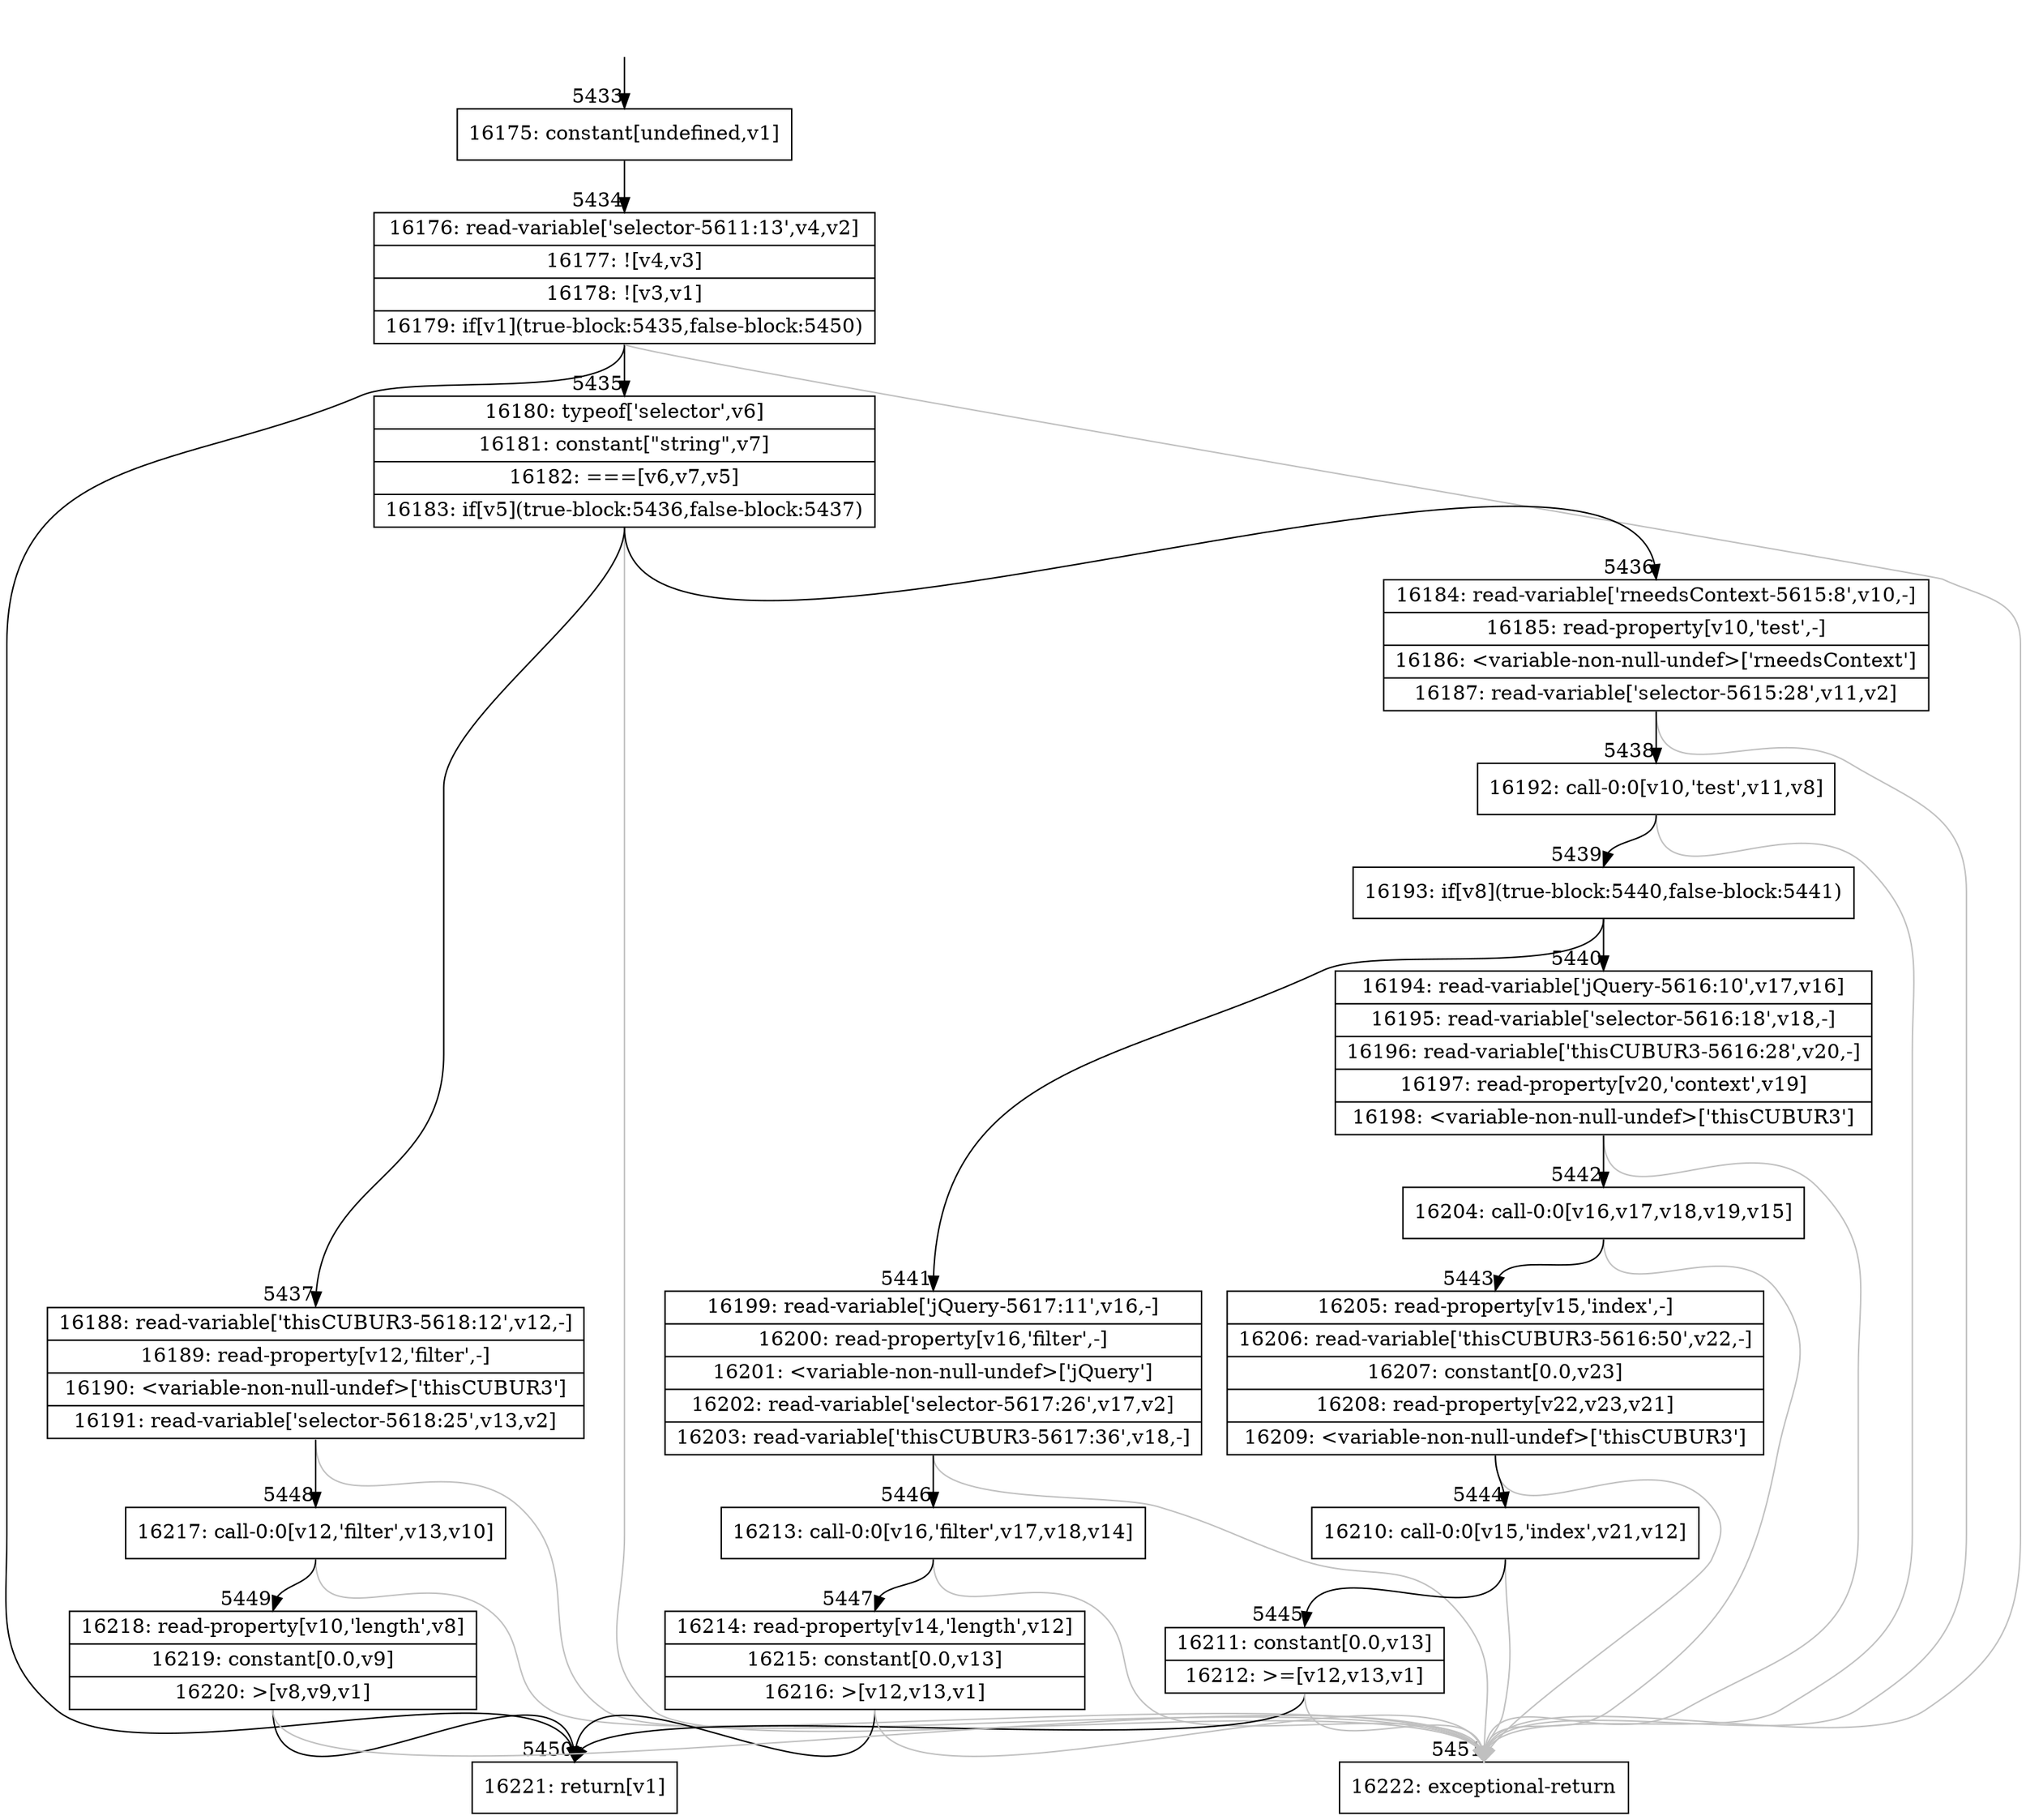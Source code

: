 digraph {
rankdir="TD"
BB_entry344[shape=none,label=""];
BB_entry344 -> BB5433 [tailport=s, headport=n, headlabel="    5433"]
BB5433 [shape=record label="{16175: constant[undefined,v1]}" ] 
BB5433 -> BB5434 [tailport=s, headport=n, headlabel="      5434"]
BB5434 [shape=record label="{16176: read-variable['selector-5611:13',v4,v2]|16177: ![v4,v3]|16178: ![v3,v1]|16179: if[v1](true-block:5435,false-block:5450)}" ] 
BB5434 -> BB5450 [tailport=s, headport=n, headlabel="      5450"]
BB5434 -> BB5435 [tailport=s, headport=n, headlabel="      5435"]
BB5434 -> BB5451 [tailport=s, headport=n, color=gray, headlabel="      5451"]
BB5435 [shape=record label="{16180: typeof['selector',v6]|16181: constant[\"string\",v7]|16182: ===[v6,v7,v5]|16183: if[v5](true-block:5436,false-block:5437)}" ] 
BB5435 -> BB5436 [tailport=s, headport=n, headlabel="      5436"]
BB5435 -> BB5437 [tailport=s, headport=n, headlabel="      5437"]
BB5435 -> BB5451 [tailport=s, headport=n, color=gray]
BB5436 [shape=record label="{16184: read-variable['rneedsContext-5615:8',v10,-]|16185: read-property[v10,'test',-]|16186: \<variable-non-null-undef\>['rneedsContext']|16187: read-variable['selector-5615:28',v11,v2]}" ] 
BB5436 -> BB5438 [tailport=s, headport=n, headlabel="      5438"]
BB5436 -> BB5451 [tailport=s, headport=n, color=gray]
BB5437 [shape=record label="{16188: read-variable['thisCUBUR3-5618:12',v12,-]|16189: read-property[v12,'filter',-]|16190: \<variable-non-null-undef\>['thisCUBUR3']|16191: read-variable['selector-5618:25',v13,v2]}" ] 
BB5437 -> BB5448 [tailport=s, headport=n, headlabel="      5448"]
BB5437 -> BB5451 [tailport=s, headport=n, color=gray]
BB5438 [shape=record label="{16192: call-0:0[v10,'test',v11,v8]}" ] 
BB5438 -> BB5439 [tailport=s, headport=n, headlabel="      5439"]
BB5438 -> BB5451 [tailport=s, headport=n, color=gray]
BB5439 [shape=record label="{16193: if[v8](true-block:5440,false-block:5441)}" ] 
BB5439 -> BB5440 [tailport=s, headport=n, headlabel="      5440"]
BB5439 -> BB5441 [tailport=s, headport=n, headlabel="      5441"]
BB5440 [shape=record label="{16194: read-variable['jQuery-5616:10',v17,v16]|16195: read-variable['selector-5616:18',v18,-]|16196: read-variable['thisCUBUR3-5616:28',v20,-]|16197: read-property[v20,'context',v19]|16198: \<variable-non-null-undef\>['thisCUBUR3']}" ] 
BB5440 -> BB5442 [tailport=s, headport=n, headlabel="      5442"]
BB5440 -> BB5451 [tailport=s, headport=n, color=gray]
BB5441 [shape=record label="{16199: read-variable['jQuery-5617:11',v16,-]|16200: read-property[v16,'filter',-]|16201: \<variable-non-null-undef\>['jQuery']|16202: read-variable['selector-5617:26',v17,v2]|16203: read-variable['thisCUBUR3-5617:36',v18,-]}" ] 
BB5441 -> BB5446 [tailport=s, headport=n, headlabel="      5446"]
BB5441 -> BB5451 [tailport=s, headport=n, color=gray]
BB5442 [shape=record label="{16204: call-0:0[v16,v17,v18,v19,v15]}" ] 
BB5442 -> BB5443 [tailport=s, headport=n, headlabel="      5443"]
BB5442 -> BB5451 [tailport=s, headport=n, color=gray]
BB5443 [shape=record label="{16205: read-property[v15,'index',-]|16206: read-variable['thisCUBUR3-5616:50',v22,-]|16207: constant[0.0,v23]|16208: read-property[v22,v23,v21]|16209: \<variable-non-null-undef\>['thisCUBUR3']}" ] 
BB5443 -> BB5444 [tailport=s, headport=n, headlabel="      5444"]
BB5443 -> BB5451 [tailport=s, headport=n, color=gray]
BB5444 [shape=record label="{16210: call-0:0[v15,'index',v21,v12]}" ] 
BB5444 -> BB5445 [tailport=s, headport=n, headlabel="      5445"]
BB5444 -> BB5451 [tailport=s, headport=n, color=gray]
BB5445 [shape=record label="{16211: constant[0.0,v13]|16212: \>=[v12,v13,v1]}" ] 
BB5445 -> BB5450 [tailport=s, headport=n]
BB5445 -> BB5451 [tailport=s, headport=n, color=gray]
BB5446 [shape=record label="{16213: call-0:0[v16,'filter',v17,v18,v14]}" ] 
BB5446 -> BB5447 [tailport=s, headport=n, headlabel="      5447"]
BB5446 -> BB5451 [tailport=s, headport=n, color=gray]
BB5447 [shape=record label="{16214: read-property[v14,'length',v12]|16215: constant[0.0,v13]|16216: \>[v12,v13,v1]}" ] 
BB5447 -> BB5450 [tailport=s, headport=n]
BB5447 -> BB5451 [tailport=s, headport=n, color=gray]
BB5448 [shape=record label="{16217: call-0:0[v12,'filter',v13,v10]}" ] 
BB5448 -> BB5449 [tailport=s, headport=n, headlabel="      5449"]
BB5448 -> BB5451 [tailport=s, headport=n, color=gray]
BB5449 [shape=record label="{16218: read-property[v10,'length',v8]|16219: constant[0.0,v9]|16220: \>[v8,v9,v1]}" ] 
BB5449 -> BB5450 [tailport=s, headport=n]
BB5449 -> BB5451 [tailport=s, headport=n, color=gray]
BB5450 [shape=record label="{16221: return[v1]}" ] 
BB5451 [shape=record label="{16222: exceptional-return}" ] 
}
